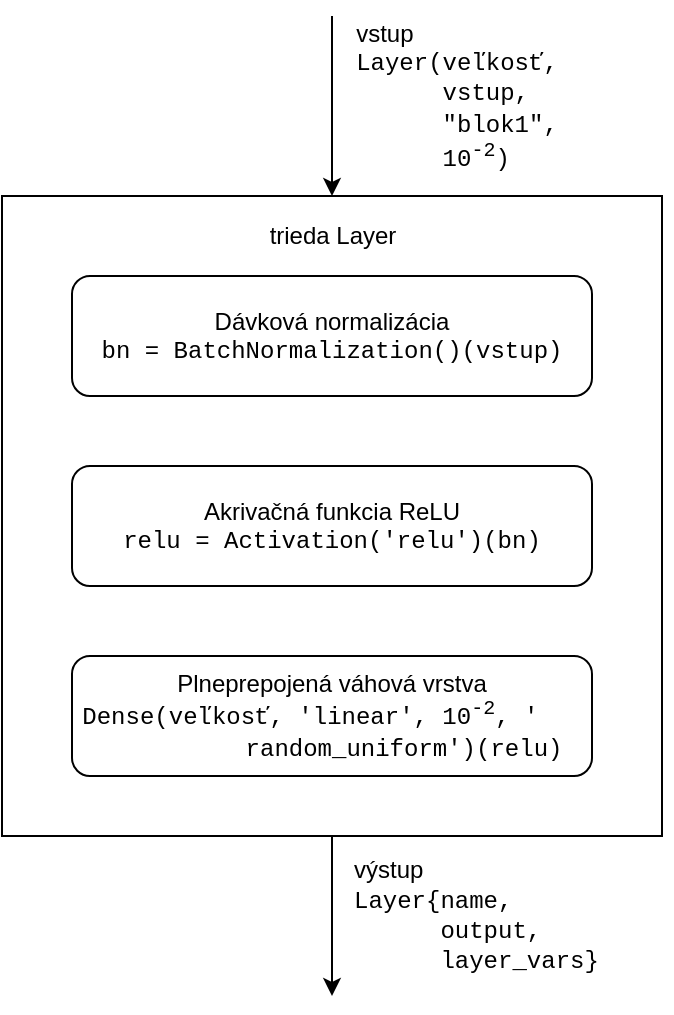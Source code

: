 <mxfile version="10.6.3" type="device"><diagram id="s9Sf7PKIXvPH9P7q-WjX" name="Page-1"><mxGraphModel dx="918" dy="625" grid="1" gridSize="10" guides="1" tooltips="1" connect="1" arrows="1" fold="1" page="1" pageScale="1" pageWidth="850" pageHeight="1100" math="0" shadow="0"><root><mxCell id="0"/><mxCell id="1" parent="0"/><mxCell id="v0ilUl9etDt548DVOiwt-6" style="edgeStyle=orthogonalEdgeStyle;rounded=0;orthogonalLoop=1;jettySize=auto;html=1;exitX=0.5;exitY=1;exitDx=0;exitDy=0;" edge="1" parent="1" source="v0ilUl9etDt548DVOiwt-1"><mxGeometry relative="1" as="geometry"><mxPoint x="455" y="560" as="targetPoint"/></mxGeometry></mxCell><mxCell id="v0ilUl9etDt548DVOiwt-1" value="" style="rounded=0;whiteSpace=wrap;html=1;" vertex="1" parent="1"><mxGeometry x="290" y="160" width="330" height="320" as="geometry"/></mxCell><mxCell id="v0ilUl9etDt548DVOiwt-2" value="Dávková normalizácia&lt;br&gt;&lt;font face=&quot;Courier New&quot;&gt;bn = BatchNormalization()(vstup)&lt;/font&gt;&lt;br&gt;" style="rounded=1;whiteSpace=wrap;html=1;" vertex="1" parent="1"><mxGeometry x="325" y="200" width="260" height="60" as="geometry"/></mxCell><mxCell id="v0ilUl9etDt548DVOiwt-3" value="Akrivačná funkcia ReLU&lt;br&gt;&lt;font face=&quot;Courier New&quot;&gt;relu = Activation('relu')(bn)&lt;/font&gt;&lt;br&gt;" style="rounded=1;whiteSpace=wrap;html=1;" vertex="1" parent="1"><mxGeometry x="325" y="295" width="260" height="60" as="geometry"/></mxCell><mxCell id="v0ilUl9etDt548DVOiwt-4" value="Plneprepojená váhová vrstva&lt;br&gt;&lt;font face=&quot;Courier New&quot;&gt;Dense(veľkosť, 'linear', 10&lt;sup&gt;-2&lt;/sup&gt;, '&amp;nbsp; &amp;nbsp; &amp;nbsp; &amp;nbsp; &amp;nbsp; &amp;nbsp; &amp;nbsp; random_uniform')(relu)&lt;/font&gt;&lt;br&gt;" style="rounded=1;whiteSpace=wrap;html=1;" vertex="1" parent="1"><mxGeometry x="325" y="390" width="260" height="60" as="geometry"/></mxCell><mxCell id="v0ilUl9etDt548DVOiwt-5" value="" style="endArrow=classic;html=1;entryX=0.5;entryY=0;entryDx=0;entryDy=0;" edge="1" parent="1" target="v0ilUl9etDt548DVOiwt-1"><mxGeometry width="50" height="50" relative="1" as="geometry"><mxPoint x="455" y="70" as="sourcePoint"/><mxPoint x="470" y="80" as="targetPoint"/></mxGeometry></mxCell><mxCell id="v0ilUl9etDt548DVOiwt-7" value="&lt;div style=&quot;text-align: left&quot;&gt;&lt;span&gt;vstup&lt;/span&gt;&lt;/div&gt;&lt;div style=&quot;text-align: left&quot;&gt;&lt;span&gt;&lt;font face=&quot;Courier New&quot;&gt;Layer(veľkosť,&lt;/font&gt;&lt;/span&gt;&lt;/div&gt;&lt;div style=&quot;text-align: left&quot;&gt;&lt;span style=&quot;font-family: &amp;#34;courier new&amp;#34;&quot;&gt;&amp;nbsp; &amp;nbsp; &amp;nbsp; vstup,&lt;/span&gt;&lt;/div&gt;&lt;div style=&quot;text-align: left&quot;&gt;&lt;span&gt;&lt;font face=&quot;Courier New&quot;&gt;&amp;nbsp; &amp;nbsp; &amp;nbsp; &quot;blok1&quot;,&lt;/font&gt;&lt;/span&gt;&lt;/div&gt;&lt;div style=&quot;text-align: left&quot;&gt;&lt;font face=&quot;Courier New&quot;&gt;&lt;span&gt;&amp;nbsp; &amp;nbsp; &amp;nbsp; 10&lt;/span&gt;&lt;sup&gt;-2&lt;/sup&gt;&lt;span&gt;)&lt;/span&gt;&lt;/font&gt;&lt;/div&gt;" style="text;html=1;strokeColor=none;fillColor=none;align=center;verticalAlign=middle;whiteSpace=wrap;rounded=0;" vertex="1" parent="1"><mxGeometry x="465" y="80" width="105" height="60" as="geometry"/></mxCell><mxCell id="v0ilUl9etDt548DVOiwt-8" value="&lt;div style=&quot;text-align: left&quot;&gt;&lt;span&gt;výstup&lt;/span&gt;&lt;/div&gt;&lt;div style=&quot;text-align: left&quot;&gt;&lt;font face=&quot;Courier New&quot;&gt;Layer{name,&lt;/font&gt;&lt;/div&gt;&lt;div style=&quot;text-align: left&quot;&gt;&lt;font face=&quot;Courier New&quot;&gt;&amp;nbsp; &amp;nbsp; &amp;nbsp; output,&lt;/font&gt;&lt;span style=&quot;font-family: &amp;#34;courier new&amp;#34;&quot;&gt;&amp;nbsp; &amp;nbsp; &amp;nbsp; &amp;nbsp; &amp;nbsp; &amp;nbsp; &amp;nbsp; layer_vars}&lt;/span&gt;&lt;/div&gt;" style="text;html=1;strokeColor=none;fillColor=none;align=center;verticalAlign=middle;whiteSpace=wrap;rounded=0;" vertex="1" parent="1"><mxGeometry x="465" y="485" width="160" height="70" as="geometry"/></mxCell><mxCell id="v0ilUl9etDt548DVOiwt-9" value="trieda Layer" style="text;html=1;strokeColor=none;fillColor=none;align=center;verticalAlign=middle;whiteSpace=wrap;rounded=0;" vertex="1" parent="1"><mxGeometry x="412.5" y="170" width="85" height="20" as="geometry"/></mxCell></root></mxGraphModel></diagram></mxfile>